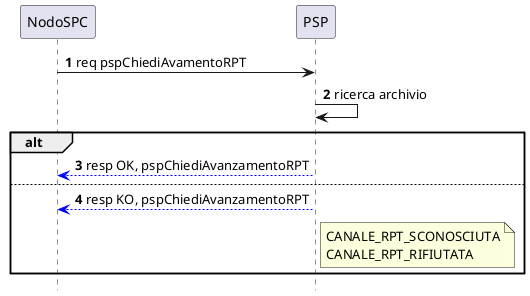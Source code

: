 @startuml
hide footbox
autonumber


participant NodoSPC
participant PSP

NodoSPC -> PSP : req pspChiediAvamentoRPT 
PSP -> PSP : ricerca archivio
alt
PSP -[#0000FF]-> NodoSPC : resp OK, pspChiediAvanzamentoRPT
else
PSP  -[#0000FF]-> NodoSPC : resp KO, pspChiediAvanzamentoRPT
note right PSP : CANALE_RPT_SCONOSCIUTA\nCANALE_RPT_RIFIUTATA
end


@enduml